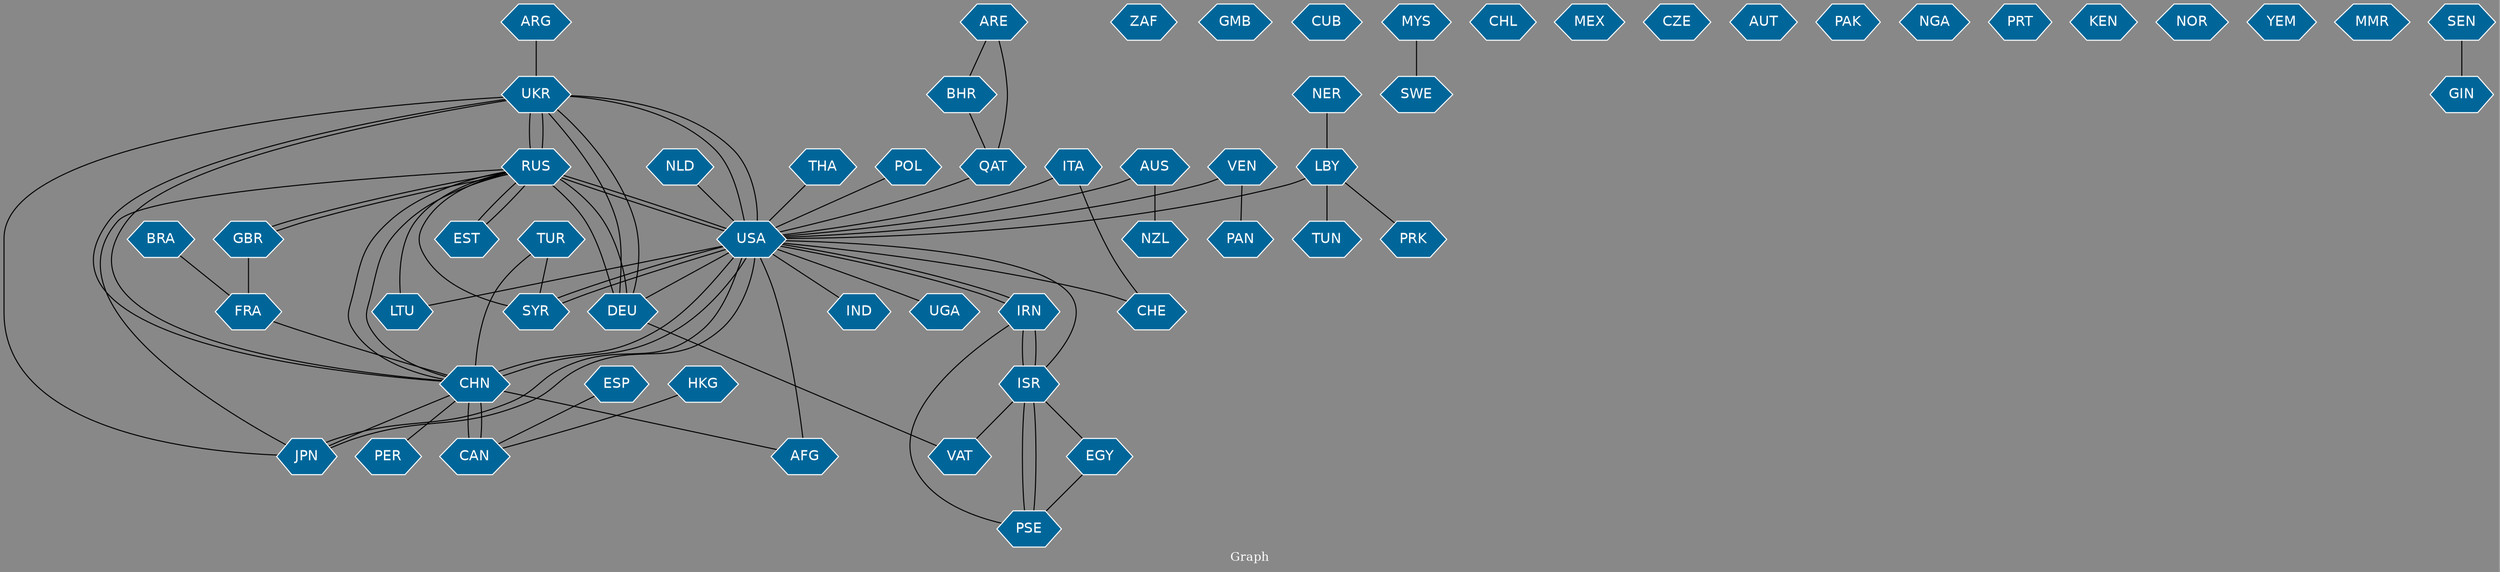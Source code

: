 // Countries together in item graph
graph {
	graph [bgcolor="#888888" fontcolor=white fontsize=12 label="Graph" outputorder=edgesfirst overlap=prism]
	node [color=white fillcolor="#006699" fontcolor=white fontname=Helvetica shape=hexagon style=filled]
	edge [arrowhead=open color=black fontcolor=white fontname=Courier fontsize=12]
		UKR [label=UKR]
		RUS [label=RUS]
		USA [label=USA]
		DEU [label=DEU]
		ZAF [label=ZAF]
		CHN [label=CHN]
		IRN [label=IRN]
		GMB [label=GMB]
		SYR [label=SYR]
		FRA [label=FRA]
		LBY [label=LBY]
		THA [label=THA]
		GBR [label=GBR]
		CAN [label=CAN]
		ESP [label=ESP]
		AUS [label=AUS]
		PER [label=PER]
		HKG [label=HKG]
		POL [label=POL]
		TUR [label=TUR]
		ARE [label=ARE]
		BHR [label=BHR]
		QAT [label=QAT]
		NLD [label=NLD]
		ITA [label=ITA]
		JPN [label=JPN]
		ISR [label=ISR]
		TUN [label=TUN]
		EGY [label=EGY]
		CUB [label=CUB]
		MYS [label=MYS]
		SWE [label=SWE]
		CHL [label=CHL]
		BRA [label=BRA]
		VAT [label=VAT]
		MEX [label=MEX]
		PRK [label=PRK]
		CZE [label=CZE]
		AUT [label=AUT]
		PAK [label=PAK]
		IND [label=IND]
		EST [label=EST]
		AFG [label=AFG]
		VEN [label=VEN]
		NGA [label=NGA]
		PRT [label=PRT]
		PSE [label=PSE]
		ARG [label=ARG]
		NZL [label=NZL]
		UGA [label=UGA]
		KEN [label=KEN]
		NER [label=NER]
		LTU [label=LTU]
		NOR [label=NOR]
		CHE [label=CHE]
		YEM [label=YEM]
		PAN [label=PAN]
		MMR [label=MMR]
		GIN [label=GIN]
		SEN [label=SEN]
			CHN -- JPN [weight=1]
			USA -- ISR [weight=1]
			SYR -- USA [weight=1]
			DEU -- UKR [weight=3]
			TUR -- SYR [weight=1]
			ISR -- PSE [weight=4]
			DEU -- RUS [weight=1]
			UKR -- RUS [weight=39]
			JPN -- USA [weight=2]
			BRA -- FRA [weight=1]
			ITA -- USA [weight=1]
			GBR -- FRA [weight=1]
			CHN -- USA [weight=3]
			LTU -- RUS [weight=1]
			TUR -- CHN [weight=1]
			AUS -- USA [weight=1]
			EGY -- PSE [weight=1]
			PSE -- IRN [weight=1]
			USA -- CHE [weight=2]
			THA -- USA [weight=1]
			LBY -- PRK [weight=1]
			BHR -- QAT [weight=1]
			USA -- IRN [weight=1]
			ARE -- BHR [weight=1]
			UKR -- CHN [weight=2]
			LBY -- TUN [weight=1]
			SEN -- GIN [weight=1]
			ISR -- VAT [weight=1]
			USA -- IND [weight=1]
			CHN -- CAN [weight=9]
			ARE -- QAT [weight=1]
			UKR -- DEU [weight=1]
			RUS -- CHN [weight=1]
			USA -- SYR [weight=1]
			ITA -- CHE [weight=1]
			AFG -- USA [weight=2]
			CAN -- CHN [weight=1]
			VEN -- PAN [weight=1]
			NLD -- USA [weight=1]
			USA -- UGA [weight=1]
			USA -- JPN [weight=2]
			USA -- UKR [weight=12]
			USA -- LTU [weight=1]
			ISR -- IRN [weight=2]
			CHN -- RUS [weight=1]
			JPN -- UKR [weight=1]
			RUS -- USA [weight=11]
			MYS -- SWE [weight=1]
			CHN -- UKR [weight=1]
			UKR -- USA [weight=16]
			RUS -- DEU [weight=3]
			USA -- RUS [weight=22]
			IRN -- ISR [weight=2]
			SYR -- RUS [weight=1]
			RUS -- GBR [weight=1]
			PSE -- ISR [weight=1]
			DEU -- VAT [weight=1]
			LBY -- USA [weight=1]
			FRA -- CHN [weight=1]
			USA -- CHN [weight=3]
			CHN -- AFG [weight=1]
			IRN -- USA [weight=1]
			EST -- RUS [weight=1]
			GBR -- RUS [weight=2]
			RUS -- UKR [weight=31]
			ISR -- EGY [weight=1]
			ARG -- UKR [weight=1]
			AUS -- NZL [weight=1]
			HKG -- CAN [weight=1]
			NER -- LBY [weight=1]
			RUS -- JPN [weight=1]
			POL -- USA [weight=1]
			VEN -- USA [weight=1]
			USA -- DEU [weight=1]
			CHN -- PER [weight=1]
			QAT -- USA [weight=1]
			RUS -- EST [weight=1]
			ESP -- CAN [weight=1]
}